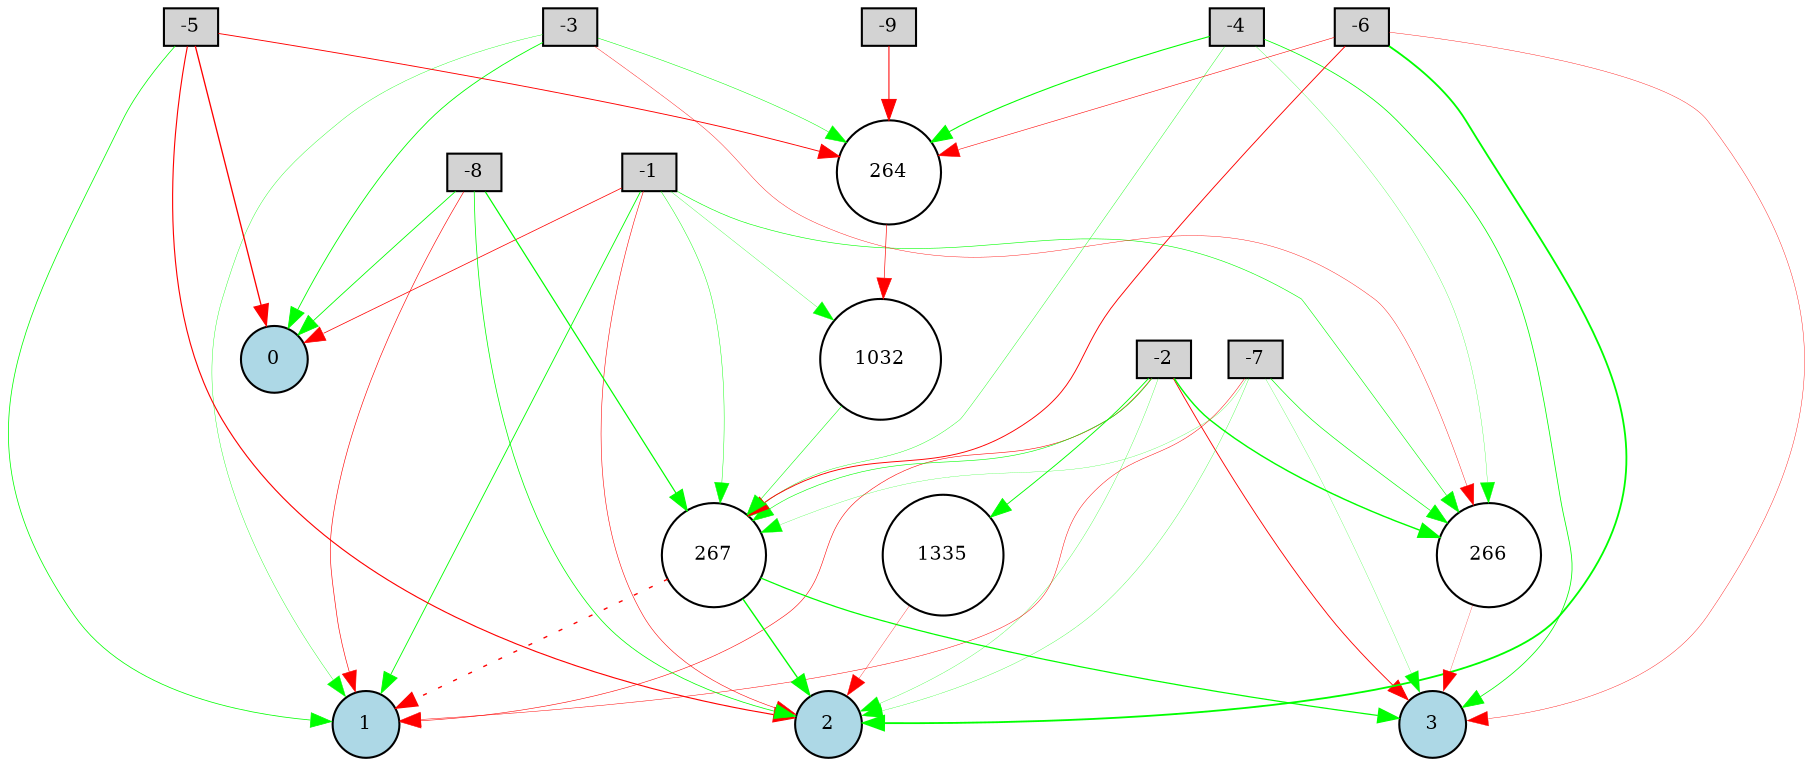 digraph {
	node [fontsize=9 height=0.2 shape=circle width=0.2]
	-1 [fillcolor=lightgray shape=box style=filled]
	-2 [fillcolor=lightgray shape=box style=filled]
	-3 [fillcolor=lightgray shape=box style=filled]
	-4 [fillcolor=lightgray shape=box style=filled]
	-5 [fillcolor=lightgray shape=box style=filled]
	-6 [fillcolor=lightgray shape=box style=filled]
	-7 [fillcolor=lightgray shape=box style=filled]
	-8 [fillcolor=lightgray shape=box style=filled]
	-9 [fillcolor=lightgray shape=box style=filled]
	0 [fillcolor=lightblue style=filled]
	1 [fillcolor=lightblue style=filled]
	2 [fillcolor=lightblue style=filled]
	3 [fillcolor=lightblue style=filled]
	264 [fillcolor=white style=filled]
	1032 [fillcolor=white style=filled]
	266 [fillcolor=white style=filled]
	267 [fillcolor=white style=filled]
	1335 [fillcolor=white style=filled]
	-7 -> 2 [color=green penwidth=0.1452002208644063 style=solid]
	-3 -> 1 [color=green penwidth=0.18035948841481814 style=solid]
	-3 -> 266 [color=red penwidth=0.19453606631952042 style=solid]
	-2 -> 1 [color=red penwidth=0.2704335861327266 style=solid]
	-8 -> 267 [color=green penwidth=0.5815121742374919 style=solid]
	-5 -> 1 [color=green penwidth=0.36643580568002565 style=solid]
	-3 -> 264 [color=green penwidth=0.23904560039224687 style=solid]
	-5 -> 0 [color=red penwidth=0.6302476611365601 style=solid]
	-6 -> 3 [color=red penwidth=0.1878952488090684 style=solid]
	-1 -> 2 [color=red penwidth=0.26731080440895283 style=solid]
	-1 -> 267 [color=green penwidth=0.21474927366832566 style=solid]
	-6 -> 2 [color=green penwidth=0.8826725276403226 style=solid]
	-4 -> 266 [color=green penwidth=0.13152589736363207 style=solid]
	-7 -> 267 [color=green penwidth=0.12175471599669649 style=solid]
	-2 -> 267 [color=green penwidth=0.2797577503519386 style=solid]
	-4 -> 264 [color=green penwidth=0.5116765162413075 style=solid]
	-5 -> 264 [color=red penwidth=0.4389646906663697 style=solid]
	-7 -> 3 [color=green penwidth=0.11418875378876792 style=solid]
	-2 -> 2 [color=green penwidth=0.13984030514465334 style=solid]
	-5 -> 2 [color=red penwidth=0.5372315211130242 style=solid]
	-8 -> 2 [color=green penwidth=0.3606738181957424 style=solid]
	-6 -> 267 [color=red penwidth=0.4441215010291517 style=solid]
	-6 -> 264 [color=red penwidth=0.2669265908891143 style=solid]
	-4 -> 3 [color=green penwidth=0.3786598166002636 style=solid]
	-9 -> 264 [color=red penwidth=0.49840432946536306 style=solid]
	-8 -> 1 [color=red penwidth=0.29760783269375335 style=solid]
	-1 -> 1 [color=green penwidth=0.41664666212747736 style=solid]
	267 -> 2 [color=green penwidth=0.665846998658363 style=solid]
	-2 -> 266 [color=green penwidth=0.6800537410297883 style=solid]
	266 -> 3 [color=red penwidth=0.12163567008763518 style=solid]
	-4 -> 267 [color=green penwidth=0.19052719994002035 style=solid]
	-2 -> 3 [color=red penwidth=0.426365978599492 style=solid]
	-3 -> 0 [color=green penwidth=0.4087908877043288 style=solid]
	-1 -> 0 [color=red penwidth=0.35930353872016885 style=solid]
	267 -> 1 [color=red penwidth=0.6635484735199658 style=dotted]
	-7 -> 266 [color=green penwidth=0.31995188167981237 style=solid]
	267 -> 3 [color=green penwidth=0.589502877143308 style=solid]
	-7 -> 1 [color=red penwidth=0.22958014250806671 style=solid]
	-8 -> 0 [color=green penwidth=0.4025216669826661 style=solid]
	-1 -> 1032 [color=green penwidth=0.1463121614741869 style=solid]
	1032 -> 267 [color=green penwidth=0.25903295969027207 style=solid]
	264 -> 1032 [color=red penwidth=0.306286577720181 style=solid]
	-2 -> 1335 [color=green penwidth=0.4405819111784558 style=solid]
	1335 -> 2 [color=red penwidth=0.16089131073023588 style=solid]
	-1 -> 266 [color=green penwidth=0.28297383984527114 style=solid]
}
